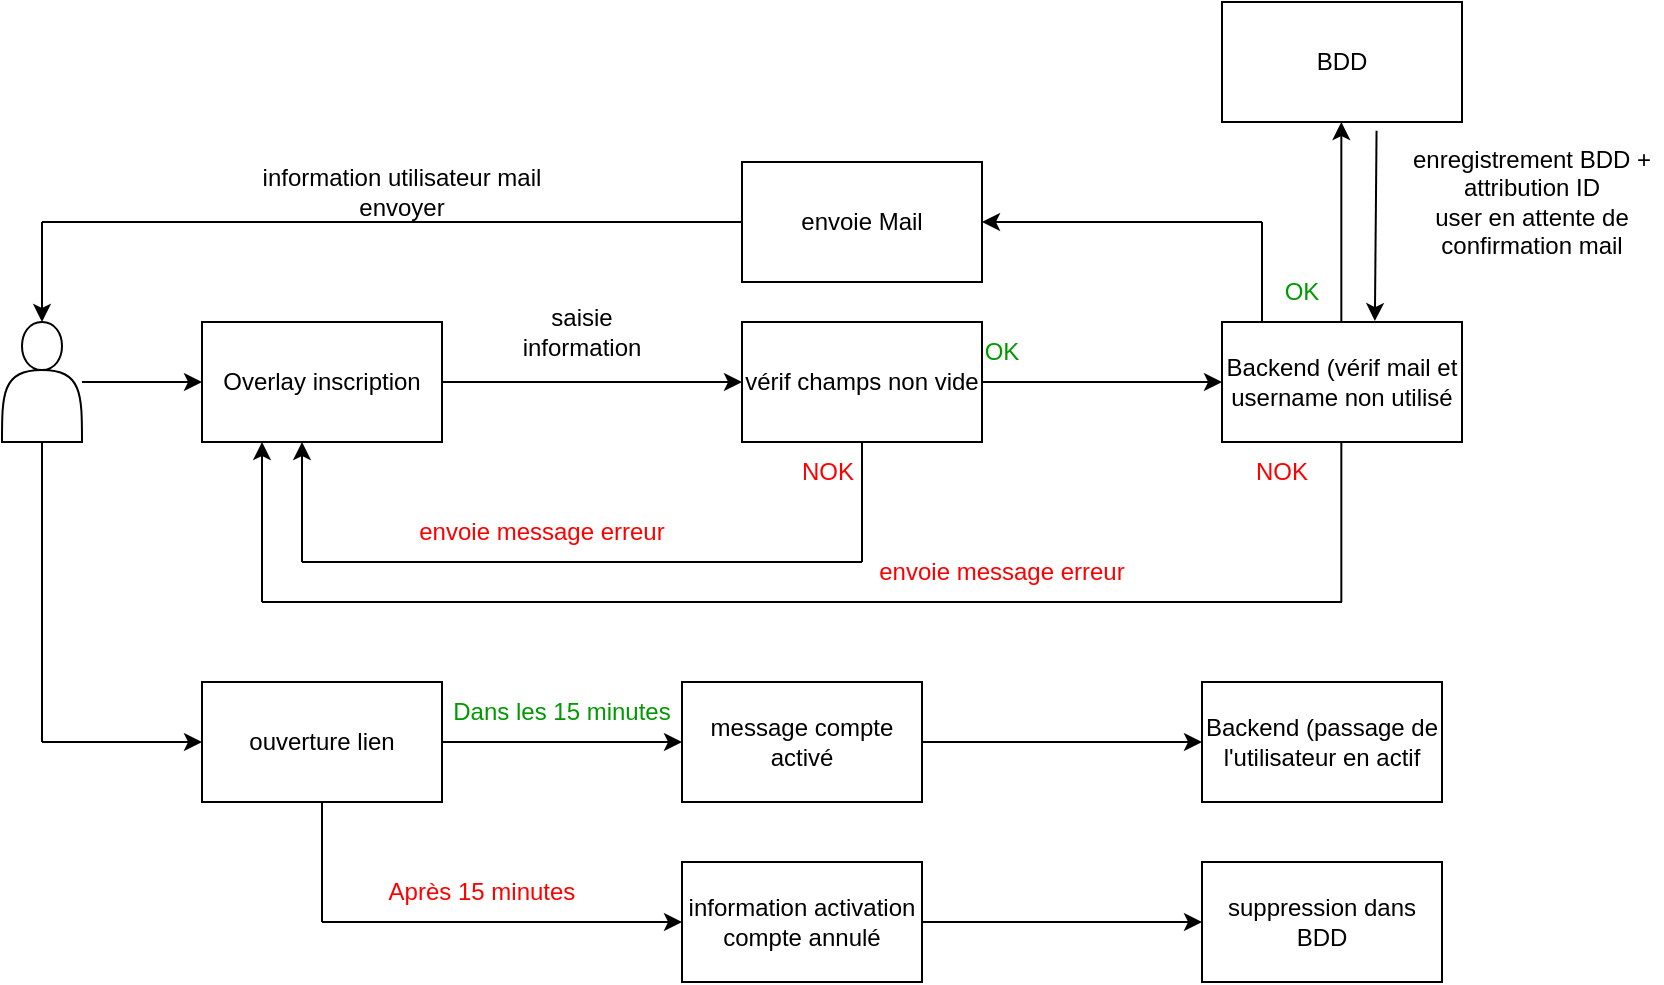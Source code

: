 <mxfile version="24.4.13" type="github">
  <diagram name="Page-1" id="dDvQA7PWo-lutNARHK1I">
    <mxGraphModel dx="1105" dy="549" grid="1" gridSize="10" guides="1" tooltips="1" connect="1" arrows="1" fold="1" page="1" pageScale="1" pageWidth="827" pageHeight="1169" math="0" shadow="0">
      <root>
        <mxCell id="0" />
        <mxCell id="1" parent="0" />
        <mxCell id="UBIaSU7ZRvxlw-NI7v71-1" value="" style="shape=actor;whiteSpace=wrap;html=1;" vertex="1" parent="1">
          <mxGeometry x="30" y="270" width="40" height="60" as="geometry" />
        </mxCell>
        <mxCell id="UBIaSU7ZRvxlw-NI7v71-2" value="Overlay inscription" style="rounded=0;whiteSpace=wrap;html=1;" vertex="1" parent="1">
          <mxGeometry x="130" y="270" width="120" height="60" as="geometry" />
        </mxCell>
        <mxCell id="UBIaSU7ZRvxlw-NI7v71-4" value="" style="endArrow=classic;html=1;rounded=0;" edge="1" parent="1">
          <mxGeometry width="50" height="50" relative="1" as="geometry">
            <mxPoint x="250" y="300" as="sourcePoint" />
            <mxPoint x="400" y="300" as="targetPoint" />
          </mxGeometry>
        </mxCell>
        <mxCell id="UBIaSU7ZRvxlw-NI7v71-7" value="saisie information" style="text;html=1;align=center;verticalAlign=middle;whiteSpace=wrap;rounded=0;" vertex="1" parent="1">
          <mxGeometry x="290" y="260" width="60" height="30" as="geometry" />
        </mxCell>
        <mxCell id="UBIaSU7ZRvxlw-NI7v71-8" value="vérif champs non vide" style="rounded=0;whiteSpace=wrap;html=1;" vertex="1" parent="1">
          <mxGeometry x="400" y="270" width="120" height="60" as="geometry" />
        </mxCell>
        <mxCell id="UBIaSU7ZRvxlw-NI7v71-10" value="" style="endArrow=none;html=1;rounded=0;" edge="1" parent="1">
          <mxGeometry width="50" height="50" relative="1" as="geometry">
            <mxPoint x="460" y="390" as="sourcePoint" />
            <mxPoint x="460" y="330" as="targetPoint" />
          </mxGeometry>
        </mxCell>
        <mxCell id="UBIaSU7ZRvxlw-NI7v71-12" value="NOK" style="text;html=1;align=center;verticalAlign=middle;whiteSpace=wrap;rounded=0;fontColor=#FF0000;" vertex="1" parent="1">
          <mxGeometry x="413" y="330" width="60" height="30" as="geometry" />
        </mxCell>
        <mxCell id="UBIaSU7ZRvxlw-NI7v71-13" value="" style="endArrow=none;html=1;rounded=0;" edge="1" parent="1">
          <mxGeometry width="50" height="50" relative="1" as="geometry">
            <mxPoint x="180" y="390" as="sourcePoint" />
            <mxPoint x="460" y="390" as="targetPoint" />
          </mxGeometry>
        </mxCell>
        <mxCell id="UBIaSU7ZRvxlw-NI7v71-14" value="" style="endArrow=classic;html=1;rounded=0;" edge="1" parent="1">
          <mxGeometry width="50" height="50" relative="1" as="geometry">
            <mxPoint x="180" y="390" as="sourcePoint" />
            <mxPoint x="180" y="330" as="targetPoint" />
          </mxGeometry>
        </mxCell>
        <mxCell id="UBIaSU7ZRvxlw-NI7v71-15" value="envoie message erreur" style="text;html=1;align=center;verticalAlign=middle;whiteSpace=wrap;rounded=0;fontColor=#FF0000;" vertex="1" parent="1">
          <mxGeometry x="230" y="360" width="140" height="30" as="geometry" />
        </mxCell>
        <mxCell id="UBIaSU7ZRvxlw-NI7v71-16" value="" style="endArrow=classic;html=1;rounded=0;entryX=0;entryY=0.5;entryDx=0;entryDy=0;" edge="1" parent="1" target="UBIaSU7ZRvxlw-NI7v71-17">
          <mxGeometry width="50" height="50" relative="1" as="geometry">
            <mxPoint x="520" y="300" as="sourcePoint" />
            <mxPoint x="590" y="300" as="targetPoint" />
          </mxGeometry>
        </mxCell>
        <mxCell id="UBIaSU7ZRvxlw-NI7v71-17" value="Backend (vérif mail et username non utilisé" style="rounded=0;whiteSpace=wrap;html=1;" vertex="1" parent="1">
          <mxGeometry x="640" y="270" width="120" height="60" as="geometry" />
        </mxCell>
        <mxCell id="UBIaSU7ZRvxlw-NI7v71-18" value="OK" style="text;html=1;align=center;verticalAlign=middle;whiteSpace=wrap;rounded=0;fontColor=#009900;" vertex="1" parent="1">
          <mxGeometry x="500" y="270" width="60" height="30" as="geometry" />
        </mxCell>
        <mxCell id="UBIaSU7ZRvxlw-NI7v71-19" value="" style="endArrow=none;html=1;rounded=0;" edge="1" parent="1">
          <mxGeometry width="50" height="50" relative="1" as="geometry">
            <mxPoint x="699.67" y="410" as="sourcePoint" />
            <mxPoint x="699.67" y="330" as="targetPoint" />
          </mxGeometry>
        </mxCell>
        <mxCell id="UBIaSU7ZRvxlw-NI7v71-21" value="" style="endArrow=none;html=1;rounded=0;" edge="1" parent="1">
          <mxGeometry width="50" height="50" relative="1" as="geometry">
            <mxPoint x="160" y="410" as="sourcePoint" />
            <mxPoint x="700" y="410" as="targetPoint" />
          </mxGeometry>
        </mxCell>
        <mxCell id="UBIaSU7ZRvxlw-NI7v71-22" value="" style="endArrow=classic;html=1;rounded=0;entryX=0.25;entryY=1;entryDx=0;entryDy=0;" edge="1" parent="1" target="UBIaSU7ZRvxlw-NI7v71-2">
          <mxGeometry width="50" height="50" relative="1" as="geometry">
            <mxPoint x="160" y="410" as="sourcePoint" />
            <mxPoint x="520" y="370" as="targetPoint" />
          </mxGeometry>
        </mxCell>
        <mxCell id="UBIaSU7ZRvxlw-NI7v71-23" value="BDD" style="rounded=0;whiteSpace=wrap;html=1;" vertex="1" parent="1">
          <mxGeometry x="640" y="110" width="120" height="60" as="geometry" />
        </mxCell>
        <mxCell id="UBIaSU7ZRvxlw-NI7v71-24" value="envoie message erreur" style="text;html=1;align=center;verticalAlign=middle;whiteSpace=wrap;rounded=0;fontColor=#FF0000;" vertex="1" parent="1">
          <mxGeometry x="460" y="380" width="140" height="30" as="geometry" />
        </mxCell>
        <mxCell id="UBIaSU7ZRvxlw-NI7v71-25" value="NOK" style="text;html=1;align=center;verticalAlign=middle;whiteSpace=wrap;rounded=0;fontColor=#FF0000;" vertex="1" parent="1">
          <mxGeometry x="640" y="330" width="60" height="30" as="geometry" />
        </mxCell>
        <mxCell id="UBIaSU7ZRvxlw-NI7v71-26" value="" style="endArrow=classic;html=1;rounded=0;entryX=0.5;entryY=1;entryDx=0;entryDy=0;" edge="1" parent="1">
          <mxGeometry width="50" height="50" relative="1" as="geometry">
            <mxPoint x="699.67" y="270" as="sourcePoint" />
            <mxPoint x="699.67" y="170" as="targetPoint" />
          </mxGeometry>
        </mxCell>
        <mxCell id="UBIaSU7ZRvxlw-NI7v71-27" value="OK" style="text;html=1;align=center;verticalAlign=middle;whiteSpace=wrap;rounded=0;fontColor=#009900;" vertex="1" parent="1">
          <mxGeometry x="650" y="240" width="60" height="30" as="geometry" />
        </mxCell>
        <mxCell id="UBIaSU7ZRvxlw-NI7v71-29" value="enregistrement BDD + attribution ID&lt;div&gt;user en attente de confirmation mail&lt;/div&gt;" style="text;html=1;align=center;verticalAlign=middle;whiteSpace=wrap;rounded=0;" vertex="1" parent="1">
          <mxGeometry x="730" y="180" width="130" height="60" as="geometry" />
        </mxCell>
        <mxCell id="UBIaSU7ZRvxlw-NI7v71-30" value="envoie Mail" style="rounded=0;whiteSpace=wrap;html=1;" vertex="1" parent="1">
          <mxGeometry x="400" y="190" width="120" height="60" as="geometry" />
        </mxCell>
        <mxCell id="UBIaSU7ZRvxlw-NI7v71-32" value="" style="endArrow=none;html=1;rounded=0;" edge="1" parent="1">
          <mxGeometry width="50" height="50" relative="1" as="geometry">
            <mxPoint x="660" y="270" as="sourcePoint" />
            <mxPoint x="660" y="220" as="targetPoint" />
          </mxGeometry>
        </mxCell>
        <mxCell id="UBIaSU7ZRvxlw-NI7v71-33" value="" style="endArrow=classic;html=1;rounded=0;" edge="1" parent="1">
          <mxGeometry width="50" height="50" relative="1" as="geometry">
            <mxPoint x="660" y="220" as="sourcePoint" />
            <mxPoint x="520" y="220" as="targetPoint" />
          </mxGeometry>
        </mxCell>
        <mxCell id="UBIaSU7ZRvxlw-NI7v71-35" value="" style="endArrow=classic;html=1;rounded=0;entryX=0;entryY=0.5;entryDx=0;entryDy=0;" edge="1" parent="1" source="UBIaSU7ZRvxlw-NI7v71-1" target="UBIaSU7ZRvxlw-NI7v71-2">
          <mxGeometry width="50" height="50" relative="1" as="geometry">
            <mxPoint x="410" y="340" as="sourcePoint" />
            <mxPoint x="460" y="290" as="targetPoint" />
          </mxGeometry>
        </mxCell>
        <mxCell id="UBIaSU7ZRvxlw-NI7v71-36" value="" style="endArrow=none;html=1;rounded=0;entryX=0;entryY=0.5;entryDx=0;entryDy=0;" edge="1" parent="1" target="UBIaSU7ZRvxlw-NI7v71-30">
          <mxGeometry width="50" height="50" relative="1" as="geometry">
            <mxPoint x="50" y="220" as="sourcePoint" />
            <mxPoint x="390" y="220" as="targetPoint" />
          </mxGeometry>
        </mxCell>
        <mxCell id="UBIaSU7ZRvxlw-NI7v71-37" value="" style="endArrow=classic;html=1;rounded=0;entryX=0.5;entryY=0;entryDx=0;entryDy=0;" edge="1" parent="1" target="UBIaSU7ZRvxlw-NI7v71-1">
          <mxGeometry width="50" height="50" relative="1" as="geometry">
            <mxPoint x="50" y="220" as="sourcePoint" />
            <mxPoint x="360" y="290" as="targetPoint" />
          </mxGeometry>
        </mxCell>
        <mxCell id="UBIaSU7ZRvxlw-NI7v71-41" value="ouverture lien" style="rounded=0;whiteSpace=wrap;html=1;" vertex="1" parent="1">
          <mxGeometry x="130" y="450" width="120" height="60" as="geometry" />
        </mxCell>
        <mxCell id="UBIaSU7ZRvxlw-NI7v71-42" value="" style="endArrow=none;html=1;rounded=0;" edge="1" parent="1">
          <mxGeometry width="50" height="50" relative="1" as="geometry">
            <mxPoint x="50" y="480" as="sourcePoint" />
            <mxPoint x="50" y="330" as="targetPoint" />
          </mxGeometry>
        </mxCell>
        <mxCell id="UBIaSU7ZRvxlw-NI7v71-43" value="" style="endArrow=classic;html=1;rounded=0;entryX=0;entryY=0.5;entryDx=0;entryDy=0;" edge="1" parent="1" target="UBIaSU7ZRvxlw-NI7v71-41">
          <mxGeometry width="50" height="50" relative="1" as="geometry">
            <mxPoint x="50" y="480" as="sourcePoint" />
            <mxPoint x="100" y="430" as="targetPoint" />
          </mxGeometry>
        </mxCell>
        <mxCell id="UBIaSU7ZRvxlw-NI7v71-44" value="information utilisateur mail envoyer" style="text;html=1;align=center;verticalAlign=middle;whiteSpace=wrap;rounded=0;" vertex="1" parent="1">
          <mxGeometry x="150" y="190" width="160" height="30" as="geometry" />
        </mxCell>
        <mxCell id="UBIaSU7ZRvxlw-NI7v71-45" value="Backend (passage de l&#39;utilisateur en actif" style="rounded=0;whiteSpace=wrap;html=1;" vertex="1" parent="1">
          <mxGeometry x="630" y="450" width="120" height="60" as="geometry" />
        </mxCell>
        <mxCell id="UBIaSU7ZRvxlw-NI7v71-46" value="" style="endArrow=classic;html=1;rounded=0;exitX=1;exitY=0.5;exitDx=0;exitDy=0;" edge="1" parent="1" source="UBIaSU7ZRvxlw-NI7v71-41" target="UBIaSU7ZRvxlw-NI7v71-50">
          <mxGeometry width="50" height="50" relative="1" as="geometry">
            <mxPoint x="510" y="420" as="sourcePoint" />
            <mxPoint x="400" y="480" as="targetPoint" />
          </mxGeometry>
        </mxCell>
        <mxCell id="UBIaSU7ZRvxlw-NI7v71-47" value="suppression dans BDD" style="rounded=0;whiteSpace=wrap;html=1;" vertex="1" parent="1">
          <mxGeometry x="630" y="540" width="120" height="60" as="geometry" />
        </mxCell>
        <mxCell id="UBIaSU7ZRvxlw-NI7v71-49" value="Dans les 15 minutes" style="text;html=1;align=center;verticalAlign=middle;whiteSpace=wrap;rounded=0;fontColor=#009900;" vertex="1" parent="1">
          <mxGeometry x="250" y="450" width="120" height="30" as="geometry" />
        </mxCell>
        <mxCell id="UBIaSU7ZRvxlw-NI7v71-50" value="message compte activé" style="rounded=0;whiteSpace=wrap;html=1;" vertex="1" parent="1">
          <mxGeometry x="370" y="450" width="120" height="60" as="geometry" />
        </mxCell>
        <mxCell id="UBIaSU7ZRvxlw-NI7v71-51" value="" style="endArrow=classic;html=1;rounded=0;exitX=1;exitY=0.5;exitDx=0;exitDy=0;entryX=0;entryY=0.5;entryDx=0;entryDy=0;" edge="1" parent="1" source="UBIaSU7ZRvxlw-NI7v71-50" target="UBIaSU7ZRvxlw-NI7v71-45">
          <mxGeometry width="50" height="50" relative="1" as="geometry">
            <mxPoint x="630" y="380" as="sourcePoint" />
            <mxPoint x="680" y="330" as="targetPoint" />
          </mxGeometry>
        </mxCell>
        <mxCell id="UBIaSU7ZRvxlw-NI7v71-52" value="" style="endArrow=none;html=1;rounded=0;exitX=0.5;exitY=1;exitDx=0;exitDy=0;" edge="1" parent="1" source="UBIaSU7ZRvxlw-NI7v71-41">
          <mxGeometry width="50" height="50" relative="1" as="geometry">
            <mxPoint x="360" y="530" as="sourcePoint" />
            <mxPoint x="190" y="570" as="targetPoint" />
          </mxGeometry>
        </mxCell>
        <mxCell id="UBIaSU7ZRvxlw-NI7v71-53" value="information activation compte annulé" style="rounded=0;whiteSpace=wrap;html=1;" vertex="1" parent="1">
          <mxGeometry x="370" y="540" width="120" height="60" as="geometry" />
        </mxCell>
        <mxCell id="UBIaSU7ZRvxlw-NI7v71-54" value="" style="endArrow=classic;html=1;rounded=0;entryX=0;entryY=0.5;entryDx=0;entryDy=0;" edge="1" parent="1" target="UBIaSU7ZRvxlw-NI7v71-53">
          <mxGeometry width="50" height="50" relative="1" as="geometry">
            <mxPoint x="190" y="570" as="sourcePoint" />
            <mxPoint x="410" y="480" as="targetPoint" />
          </mxGeometry>
        </mxCell>
        <mxCell id="UBIaSU7ZRvxlw-NI7v71-55" value="Après 15 minutes" style="text;html=1;align=center;verticalAlign=middle;whiteSpace=wrap;rounded=0;fontColor=#FF0000;" vertex="1" parent="1">
          <mxGeometry x="210" y="540" width="120" height="30" as="geometry" />
        </mxCell>
        <mxCell id="UBIaSU7ZRvxlw-NI7v71-56" value="" style="endArrow=classic;html=1;rounded=0;exitX=1;exitY=0.5;exitDx=0;exitDy=0;" edge="1" parent="1" source="UBIaSU7ZRvxlw-NI7v71-53" target="UBIaSU7ZRvxlw-NI7v71-47">
          <mxGeometry width="50" height="50" relative="1" as="geometry">
            <mxPoint x="500" y="530" as="sourcePoint" />
            <mxPoint x="550" y="480" as="targetPoint" />
          </mxGeometry>
        </mxCell>
        <mxCell id="UBIaSU7ZRvxlw-NI7v71-57" value="" style="endArrow=classic;html=1;rounded=0;exitX=0.644;exitY=1.073;exitDx=0;exitDy=0;exitPerimeter=0;entryX=0.637;entryY=-0.008;entryDx=0;entryDy=0;entryPerimeter=0;" edge="1" parent="1" source="UBIaSU7ZRvxlw-NI7v71-23" target="UBIaSU7ZRvxlw-NI7v71-17">
          <mxGeometry width="50" height="50" relative="1" as="geometry">
            <mxPoint x="690" y="240" as="sourcePoint" />
            <mxPoint x="740" y="190" as="targetPoint" />
          </mxGeometry>
        </mxCell>
      </root>
    </mxGraphModel>
  </diagram>
</mxfile>
